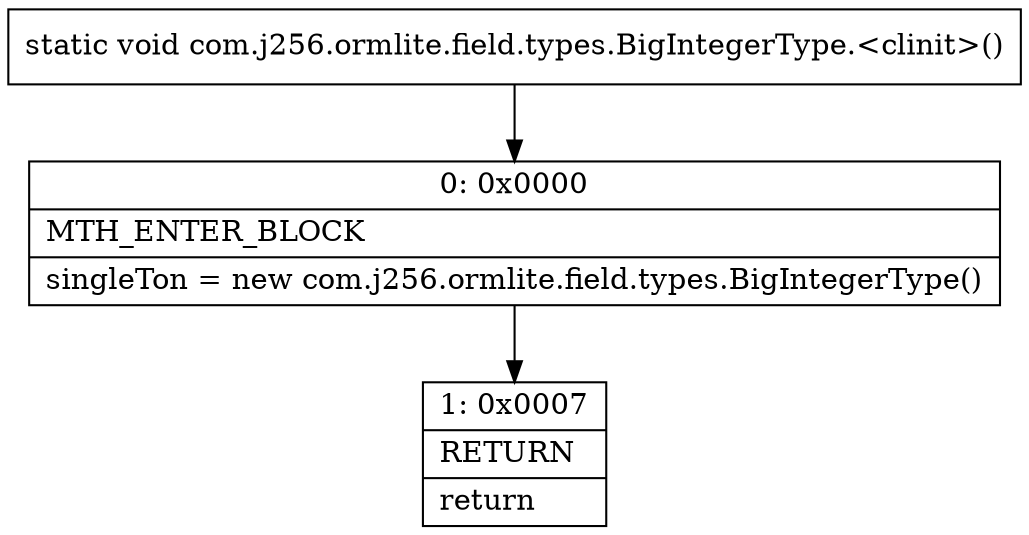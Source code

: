 digraph "CFG forcom.j256.ormlite.field.types.BigIntegerType.\<clinit\>()V" {
Node_0 [shape=record,label="{0\:\ 0x0000|MTH_ENTER_BLOCK\l|singleTon = new com.j256.ormlite.field.types.BigIntegerType()\l}"];
Node_1 [shape=record,label="{1\:\ 0x0007|RETURN\l|return\l}"];
MethodNode[shape=record,label="{static void com.j256.ormlite.field.types.BigIntegerType.\<clinit\>() }"];
MethodNode -> Node_0;
Node_0 -> Node_1;
}

